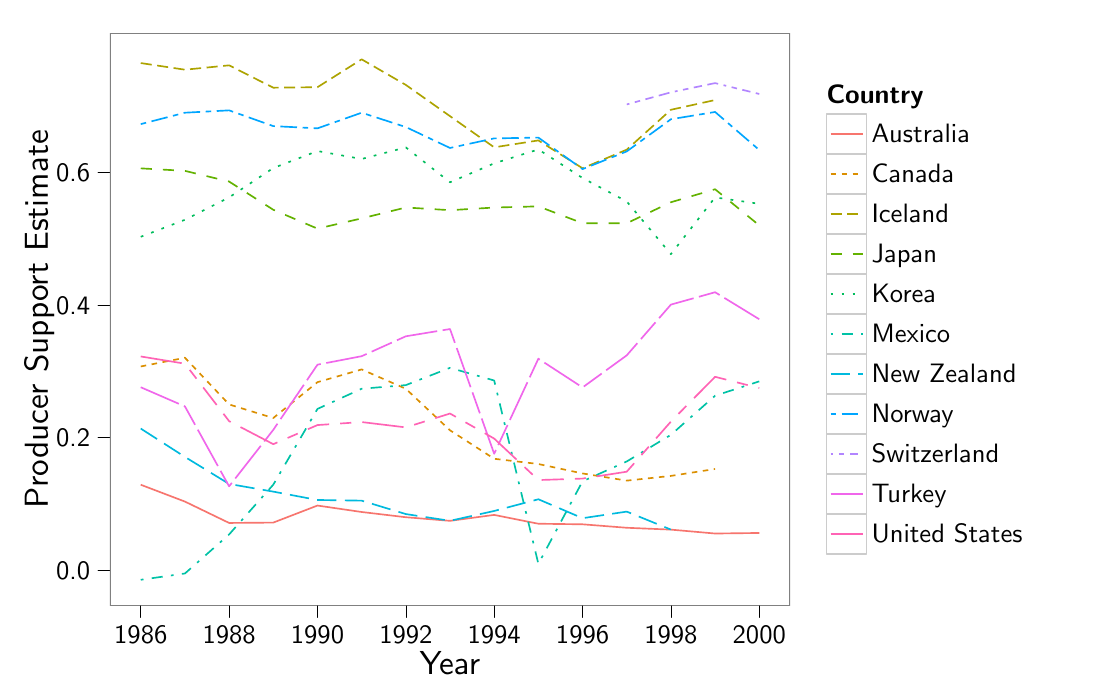 % Created by tikzDevice version 0.6.2 on 2012-04-27 20:26:28
% !TEX encoding = UTF-8 Unicode
\documentclass[10pt]{article}
\usepackage{tikz}
\renewcommand{\familydefault}{\sfdefault}
\usepackage{sfmath}

\usepackage[active,tightpage,psfixbb]{preview}

\PreviewEnvironment{pgfpicture}

\setlength\PreviewBorder{0pt}
\begin{document}

\begin{tikzpicture}[x=1pt,y=1pt]
\definecolor[named]{drawColor}{rgb}{0.00,0.00,0.00}
\definecolor[named]{fillColor}{rgb}{1.00,1.00,1.00}
\fill[color=fillColor,fill opacity=0.00,] (0,0) rectangle (397.48,252.94);
\begin{scope}
\path[clip] (  0.00,  0.00) rectangle (397.48,252.94);
\end{scope}
\begin{scope}
\path[clip] (  0.00,  0.00) rectangle (397.48,252.94);
\end{scope}
\begin{scope}
\path[clip] (  0.00,  0.00) rectangle (397.48,252.94);
\end{scope}
\begin{scope}
\path[clip] (  0.00,  0.00) rectangle (397.48,252.94);
\end{scope}
\begin{scope}
\path[clip] (  0.00,  0.00) rectangle (397.48,252.94);
\end{scope}
\begin{scope}
\path[clip] (  0.00,  0.00) rectangle (397.48,252.94);
\end{scope}
\begin{scope}
\path[clip] (  0.00,  0.00) rectangle (397.48,252.94);
\end{scope}
\begin{scope}
\path[clip] (  0.00,  0.00) rectangle (397.48,252.94);
\end{scope}
\begin{scope}
\path[clip] (  0.00,  0.00) rectangle (397.48,252.94);
\end{scope}
\begin{scope}
\path[clip] (  0.00,  0.00) rectangle (397.48,252.94);
\end{scope}
\begin{scope}
\path[clip] (  0.00,  0.00) rectangle (397.48,252.94);
\end{scope}
\begin{scope}
\path[clip] (  0.00,  0.00) rectangle (397.48,252.94);
\end{scope}
\begin{scope}
\path[clip] ( 39.69, 34.03) rectangle (285.53,240.90);
\end{scope}
\begin{scope}
\path[clip] (  0.00,  0.00) rectangle (397.48,252.94);
\end{scope}
\begin{scope}
\path[clip] (  0.00,  0.00) rectangle (397.48,252.94);
\end{scope}
\begin{scope}
\path[clip] (  0.00,  0.00) rectangle (397.48,252.94);
\end{scope}
\begin{scope}
\path[clip] (  0.00,  0.00) rectangle (397.48,252.94);
\end{scope}
\begin{scope}
\path[clip] (  0.00,  0.00) rectangle (397.48,252.94);
\end{scope}
\begin{scope}
\path[clip] (  0.00,  0.00) rectangle (397.48,252.94);
\end{scope}
\begin{scope}
\path[clip] (  0.00,  0.00) rectangle (397.48,252.94);
\end{scope}
\begin{scope}
\path[clip] (  0.00,  0.00) rectangle (397.48,252.94);
\end{scope}
\begin{scope}
\path[clip] (  0.00,  0.00) rectangle (397.48,252.94);
\end{scope}
\begin{scope}
\path[clip] (  0.00,  0.00) rectangle (397.48,252.94);
\end{scope}
\begin{scope}
\path[clip] (  0.00,  0.00) rectangle (397.48,252.94);
\end{scope}
\begin{scope}
\path[clip] (  0.00,  0.00) rectangle (397.48,252.94);

\draw[fill opacity=0.00,draw opacity=0.00,] (  0.00,  0.00) rectangle (397.48,252.94);
\end{scope}
\begin{scope}
\path[clip] (  0.00,  0.00) rectangle (397.48,252.94);
\end{scope}
\begin{scope}
\path[clip] (  0.00,  0.00) rectangle (397.48,252.94);
\definecolor[named]{drawColor}{rgb}{0.00,0.00,0.00}

\node[color=drawColor,anchor=base east,inner sep=0pt, outer sep=0pt, scale=  0.96] at ( 32.57, 43.59) {0.0};

\node[color=drawColor,anchor=base east,inner sep=0pt, outer sep=0pt, scale=  0.96] at ( 32.57, 91.48) {0.2};

\node[color=drawColor,anchor=base east,inner sep=0pt, outer sep=0pt, scale=  0.96] at ( 32.57,139.36) {0.4};

\node[color=drawColor,anchor=base east,inner sep=0pt, outer sep=0pt, scale=  0.96] at ( 32.57,187.25) {0.6};
\end{scope}
\begin{scope}
\path[clip] (  0.00,  0.00) rectangle (397.48,252.94);
\definecolor[named]{drawColor}{rgb}{0.00,0.00,0.00}

\draw[color=drawColor,line width= 0.2pt,line cap=round,line join=round,fill opacity=0.00,] ( 35.42, 46.90) -- ( 39.69, 46.90);

\draw[color=drawColor,line width= 0.2pt,line cap=round,line join=round,fill opacity=0.00,] ( 35.42, 94.79) -- ( 39.69, 94.79);

\draw[color=drawColor,line width= 0.2pt,line cap=round,line join=round,fill opacity=0.00,] ( 35.42,142.67) -- ( 39.69,142.67);

\draw[color=drawColor,line width= 0.2pt,line cap=round,line join=round,fill opacity=0.00,] ( 35.42,190.56) -- ( 39.69,190.56);
\end{scope}
\begin{scope}
\path[clip] (  0.00,  0.00) rectangle (397.48,252.94);
\end{scope}
\begin{scope}
\path[clip] (  0.00,  0.00) rectangle (397.48,252.94);
\end{scope}
\begin{scope}
\path[clip] (  0.00,  0.00) rectangle (397.48,252.94);
\end{scope}
\begin{scope}
\path[clip] (  0.00,  0.00) rectangle (397.48,252.94);
\end{scope}
\begin{scope}
\path[clip] (  0.00,  0.00) rectangle (397.48,252.94);
\end{scope}
\begin{scope}
\path[clip] ( 39.69, 34.03) rectangle (285.53,240.90);
\definecolor[named]{fillColor}{rgb}{1.00,1.00,1.00}

\draw[fill=fillColor,draw opacity=0.00,] ( 39.69, 34.03) rectangle (285.53,240.90);
\definecolor[named]{drawColor}{rgb}{0.97,0.46,0.43}

\draw[color=drawColor,line width= 0.6pt,line join=round,fill opacity=0.00,] ( 50.86, 77.78) --
	( 66.83, 71.69) --
	( 82.79, 63.97) --
	( 98.75, 64.10) --
	(114.72, 70.26) --
	(130.68, 67.93) --
	(146.65, 66.04) --
	(162.61, 64.73) --
	(178.57, 66.88) --
	(194.54, 63.69) --
	(210.50, 63.48) --
	(226.47, 62.23) --
	(242.43, 61.56) --
	(258.40, 60.15) --
	(274.36, 60.35);
\definecolor[named]{drawColor}{rgb}{0.86,0.56,0.00}

\draw[color=drawColor,line width= 0.6pt,dash pattern=on 2pt off 2pt ,line join=round,fill opacity=0.00,] ( 50.86,120.51) --
	( 66.83,123.67) --
	( 82.79,106.79) --
	( 98.75,101.89) --
	(114.72,114.84) --
	(130.68,119.45) --
	(146.65,112.45) --
	(162.61, 97.45) --
	(178.57, 87.16) --
	(194.54, 85.27) --
	(210.50, 81.86) --
	(226.47, 79.26) --
	(242.43, 80.97) --
	(258.40, 83.47);
\definecolor[named]{drawColor}{rgb}{0.68,0.64,0.00}

\draw[color=drawColor,line width= 0.6pt,dash pattern=on 4pt off 2pt ,line join=round,fill opacity=0.00,] ( 50.86,230.15) --
	( 66.83,227.75) --
	( 82.79,229.33) --
	( 98.75,221.25) --
	(114.72,221.43) --
	(130.68,231.50) --
	(146.65,222.25) --
	(162.61,210.96) --
	(178.57,199.70) --
	(194.54,202.20) --
	(210.50,192.13) --
	(226.47,198.86) --
	(242.43,213.27) --
	(258.40,216.79);
\definecolor[named]{drawColor}{rgb}{0.39,0.70,0.00}

\draw[color=drawColor,line width= 0.6pt,dash pattern=on 4pt off 4pt ,line join=round,fill opacity=0.00,] ( 50.86,192.10) --
	( 66.83,191.20) --
	( 82.79,187.33) --
	( 98.75,177.14) --
	(114.72,170.32) --
	(130.68,174.02) --
	(146.65,177.96) --
	(162.61,176.99) --
	(178.57,177.94) --
	(194.54,178.37) --
	(210.50,172.28) --
	(226.47,172.26) --
	(242.43,179.86) --
	(258.40,184.55) --
	(274.36,171.49);
\definecolor[named]{drawColor}{rgb}{0.00,0.74,0.36}

\draw[color=drawColor,line width= 0.6pt,dash pattern=on 1pt off 3pt ,line join=round,fill opacity=0.00,] ( 50.86,167.37) --
	( 66.83,173.52) --
	( 82.79,181.61) --
	( 98.75,192.21) --
	(114.72,198.36) --
	(130.68,195.49) --
	(146.65,199.67) --
	(162.61,187.07) --
	(178.57,193.91) --
	(194.54,198.94) --
	(210.50,188.62) --
	(226.47,180.14) --
	(242.43,161.09) --
	(258.40,181.61) --
	(274.36,179.29);
\definecolor[named]{drawColor}{rgb}{0.00,0.76,0.65}

\draw[color=drawColor,line width= 0.6pt,dash pattern=on 1pt off 3pt on 4pt off 3pt ,line join=round,fill opacity=0.00,] ( 50.86, 43.44) --
	( 66.83, 45.71) --
	( 82.79, 59.82) --
	( 98.75, 77.81) --
	(114.72,105.18) --
	(130.68,112.47) --
	(146.65,113.78) --
	(162.61,120.02) --
	(178.57,115.44) --
	(194.54, 49.19) --
	(210.50, 79.02) --
	(226.47, 86.19) --
	(242.43, 95.81) --
	(258.40,109.95) --
	(274.36,115.13);
\definecolor[named]{drawColor}{rgb}{0.00,0.73,0.87}

\draw[color=drawColor,line width= 0.6pt,dash pattern=on 7pt off 3pt ,line join=round,fill opacity=0.00,] ( 50.86, 98.07) --
	( 66.83, 87.83) --
	( 82.79, 78.06) --
	( 98.75, 75.29) --
	(114.72, 72.27) --
	(130.68, 72.03) --
	(146.65, 67.18) --
	(162.61, 64.75) --
	(178.57, 68.30) --
	(194.54, 72.53) --
	(210.50, 65.69) --
	(226.47, 68.07) --
	(242.43, 61.57);
\definecolor[named]{drawColor}{rgb}{0.00,0.65,1.00}

\draw[color=drawColor,line width= 0.6pt,dash pattern=on 2pt off 2pt on 6pt off 2pt ,line join=round,fill opacity=0.00,] ( 50.86,208.09) --
	( 66.83,212.21) --
	( 82.79,213.06) --
	( 98.75,207.37) --
	(114.72,206.56) --
	(130.68,212.21) --
	(146.65,207.03) --
	(162.61,199.47) --
	(178.57,202.93) --
	(194.54,203.22) --
	(210.50,191.83) --
	(226.47,198.23) --
	(242.43,209.85) --
	(258.40,212.48) --
	(274.36,198.73);
\definecolor[named]{drawColor}{rgb}{0.70,0.52,1.00}

\draw[color=drawColor,line width= 0.6pt,dash pattern=on 1pt off 2pt on 2pt off 2pt on 3pt off 2pt on 4pt off 2pt ,line join=round,fill opacity=0.00,] (226.47,215.20) --
	(242.43,219.58) --
	(258.40,222.91) --
	(274.36,218.98);
\definecolor[named]{drawColor}{rgb}{0.94,0.40,0.92}

\draw[color=drawColor,line width= 0.6pt,dash pattern=on 15pt off 2pt on 8pt off 2pt ,line join=round,fill opacity=0.00,] ( 50.86,113.01) --
	( 66.83,106.07) --
	( 82.79, 77.20) --
	( 98.75, 97.61) --
	(114.72,121.16) --
	(130.68,124.23) --
	(146.65,131.42) --
	(162.61,134.04) --
	(178.57, 88.97) --
	(194.54,123.32) --
	(210.50,112.93) --
	(226.47,124.53) --
	(242.43,142.87) --
	(258.40,147.34) --
	(274.36,137.58);
\definecolor[named]{drawColor}{rgb}{1.00,0.39,0.71}

\draw[color=drawColor,line width= 0.6pt,dash pattern=on 15pt off 4pt on 4pt off 4pt on 8pt off 4pt on 4pt off 4pt ,line join=round,fill opacity=0.00,] ( 50.86,124.13) --
	( 66.83,121.52) --
	( 82.79,100.76) --
	( 98.75, 92.44) --
	(114.72, 99.34) --
	(130.68,100.43) --
	(146.65, 98.50) --
	(162.61,103.51) --
	(178.57, 94.46) --
	(194.54, 79.47) --
	(210.50, 80.00) --
	(226.47, 82.49) --
	(242.43,100.60) --
	(258.40,116.78) --
	(274.36,112.71);
\definecolor[named]{drawColor}{rgb}{0.50,0.50,0.50}

\draw[color=drawColor,line width= 0.6pt,line cap=round,line join=round,fill opacity=0.00,] ( 39.69, 34.03) rectangle (285.53,240.90);
\end{scope}
\begin{scope}
\path[clip] (  0.00,  0.00) rectangle (397.48,252.94);
\end{scope}
\begin{scope}
\path[clip] (  0.00,  0.00) rectangle (397.48,252.94);
\definecolor[named]{drawColor}{rgb}{0.00,0.00,0.00}

\node[color=drawColor,anchor=base,inner sep=0pt, outer sep=0pt, scale=  0.96] at ( 50.86, 20.31) {1986};

\node[color=drawColor,anchor=base,inner sep=0pt, outer sep=0pt, scale=  0.96] at ( 82.79, 20.31) {1988};

\node[color=drawColor,anchor=base,inner sep=0pt, outer sep=0pt, scale=  0.96] at (114.72, 20.31) {1990};

\node[color=drawColor,anchor=base,inner sep=0pt, outer sep=0pt, scale=  0.96] at (146.65, 20.31) {1992};

\node[color=drawColor,anchor=base,inner sep=0pt, outer sep=0pt, scale=  0.96] at (178.57, 20.31) {1994};

\node[color=drawColor,anchor=base,inner sep=0pt, outer sep=0pt, scale=  0.96] at (210.50, 20.31) {1996};

\node[color=drawColor,anchor=base,inner sep=0pt, outer sep=0pt, scale=  0.96] at (242.43, 20.31) {1998};

\node[color=drawColor,anchor=base,inner sep=0pt, outer sep=0pt, scale=  0.96] at (274.36, 20.31) {2000};
\end{scope}
\begin{scope}
\path[clip] (  0.00,  0.00) rectangle (397.48,252.94);
\definecolor[named]{drawColor}{rgb}{0.00,0.00,0.00}

\draw[color=drawColor,line width= 0.2pt,line cap=round,line join=round,fill opacity=0.00,] ( 50.86, 29.77) -- ( 50.86, 34.03);

\draw[color=drawColor,line width= 0.2pt,line cap=round,line join=round,fill opacity=0.00,] ( 82.79, 29.77) -- ( 82.79, 34.03);

\draw[color=drawColor,line width= 0.2pt,line cap=round,line join=round,fill opacity=0.00,] (114.72, 29.77) -- (114.72, 34.03);

\draw[color=drawColor,line width= 0.2pt,line cap=round,line join=round,fill opacity=0.00,] (146.65, 29.77) -- (146.65, 34.03);

\draw[color=drawColor,line width= 0.2pt,line cap=round,line join=round,fill opacity=0.00,] (178.57, 29.77) -- (178.57, 34.03);

\draw[color=drawColor,line width= 0.2pt,line cap=round,line join=round,fill opacity=0.00,] (210.50, 29.77) -- (210.50, 34.03);

\draw[color=drawColor,line width= 0.2pt,line cap=round,line join=round,fill opacity=0.00,] (242.43, 29.77) -- (242.43, 34.03);

\draw[color=drawColor,line width= 0.2pt,line cap=round,line join=round,fill opacity=0.00,] (274.36, 29.77) -- (274.36, 34.03);
\end{scope}
\begin{scope}
\path[clip] (  0.00,  0.00) rectangle (397.48,252.94);
\end{scope}
\begin{scope}
\path[clip] (  0.00,  0.00) rectangle (397.48,252.94);
\end{scope}
\begin{scope}
\path[clip] (  0.00,  0.00) rectangle (397.48,252.94);
\end{scope}
\begin{scope}
\path[clip] (  0.00,  0.00) rectangle (397.48,252.94);
\end{scope}
\begin{scope}
\path[clip] (  0.00,  0.00) rectangle (397.48,252.94);
\end{scope}
\begin{scope}
\path[clip] (  0.00,  0.00) rectangle (397.48,252.94);
\definecolor[named]{drawColor}{rgb}{0.00,0.00,0.00}

\node[color=drawColor,anchor=base,inner sep=0pt, outer sep=0pt, scale=  1.20] at (162.61,  9.03) {Year};
\end{scope}
\begin{scope}
\path[clip] (  0.00,  0.00) rectangle (397.48,252.94);
\end{scope}
\begin{scope}
\path[clip] (  0.00,  0.00) rectangle (397.48,252.94);
\definecolor[named]{drawColor}{rgb}{0.00,0.00,0.00}

\node[rotate= 90.00,color=drawColor,anchor=base,inner sep=0pt, outer sep=0pt, scale=  1.20] at ( 17.30,137.47) {Producer Support Estimate};
\end{scope}
\begin{scope}
\path[clip] (  0.00,  0.00) rectangle (397.48,252.94);
\end{scope}
\begin{scope}
\path[clip] (  0.00,  0.00) rectangle (397.48,252.94);
\end{scope}
\begin{scope}
\path[clip] (  0.00,  0.00) rectangle (397.48,252.94);
\end{scope}
\begin{scope}
\path[clip] (  0.00,  0.00) rectangle (397.48,252.94);
\end{scope}
\begin{scope}
\path[clip] (  0.00,  0.00) rectangle (397.48,252.94);
\end{scope}
\begin{scope}
\path[clip] (  0.00,  0.00) rectangle (397.48,252.94);
\end{scope}
\begin{scope}
\path[clip] (  0.00,  0.00) rectangle (397.48,252.94);
\end{scope}
\begin{scope}
\path[clip] (  0.00,  0.00) rectangle (397.48,252.94);
\end{scope}
\begin{scope}
\path[clip] (  0.00,  0.00) rectangle (397.48,252.94);
\end{scope}
\begin{scope}
\path[clip] (  0.00,  0.00) rectangle (397.48,252.94);
\end{scope}
\begin{scope}
\path[clip] (  0.00,  0.00) rectangle (397.48,252.94);
\end{scope}
\begin{scope}
\path[clip] (  0.00,  0.00) rectangle (397.48,252.94);
\end{scope}
\begin{scope}
\path[clip] (  0.00,  0.00) rectangle (397.48,252.94);
\end{scope}
\begin{scope}
\path[clip] (  0.00,  0.00) rectangle (397.48,252.94);
\end{scope}
\begin{scope}
\path[clip] (  0.00,  0.00) rectangle (397.48,252.94);
\end{scope}
\begin{scope}
\path[clip] (  0.00,  0.00) rectangle (397.48,252.94);
\end{scope}
\begin{scope}
\path[clip] (  0.00,  0.00) rectangle (397.48,252.94);
\end{scope}
\begin{scope}
\path[clip] (  0.00,  0.00) rectangle (397.48,252.94);
\end{scope}
\begin{scope}
\path[clip] (  0.00,  0.00) rectangle (397.48,252.94);
\end{scope}
\begin{scope}
\path[clip] (  0.00,  0.00) rectangle (397.48,252.94);
\end{scope}
\begin{scope}
\path[clip] (  0.00,  0.00) rectangle (397.48,252.94);
\end{scope}
\begin{scope}
\path[clip] (  0.00,  0.00) rectangle (397.48,252.94);
\end{scope}
\begin{scope}
\path[clip] (  0.00,  0.00) rectangle (397.48,252.94);
\end{scope}
\begin{scope}
\path[clip] (  0.00,  0.00) rectangle (397.48,252.94);
\end{scope}
\begin{scope}
\path[clip] (  0.00,  0.00) rectangle (397.48,252.94);
\end{scope}
\begin{scope}
\path[clip] (  0.00,  0.00) rectangle (397.48,252.94);
\end{scope}
\begin{scope}
\path[clip] (  0.00,  0.00) rectangle (397.48,252.94);
\end{scope}
\begin{scope}
\path[clip] (  0.00,  0.00) rectangle (397.48,252.94);
\end{scope}
\begin{scope}
\path[clip] (  0.00,  0.00) rectangle (397.48,252.94);
\end{scope}
\begin{scope}
\path[clip] (  0.00,  0.00) rectangle (397.48,252.94);
\end{scope}
\begin{scope}
\path[clip] (  0.00,  0.00) rectangle (397.48,252.94);
\end{scope}
\begin{scope}
\path[clip] (  0.00,  0.00) rectangle (397.48,252.94);
\end{scope}
\begin{scope}
\path[clip] (  0.00,  0.00) rectangle (397.48,252.94);
\end{scope}
\begin{scope}
\path[clip] (  0.00,  0.00) rectangle (397.48,252.94);
\end{scope}
\begin{scope}
\path[clip] (  0.00,  0.00) rectangle (397.48,252.94);
\end{scope}
\begin{scope}
\path[clip] (  0.00,  0.00) rectangle (397.48,252.94);
\end{scope}
\begin{scope}
\path[clip] (  0.00,  0.00) rectangle (397.48,252.94);
\end{scope}
\begin{scope}
\path[clip] (  0.00,  0.00) rectangle (397.48,252.94);

\draw[fill opacity=0.00,draw opacity=0.00,] (294.40, 48.58) rectangle (376.57,226.35);
\end{scope}
\begin{scope}
\path[clip] (  0.00,  0.00) rectangle (397.48,252.94);
\definecolor[named]{drawColor}{rgb}{0.00,0.00,0.00}

\node[color=drawColor,anchor=base west,inner sep=0pt, outer sep=0pt, scale=  0.96] at (298.67,215.46) {\bfseries Country};
\end{scope}
\begin{scope}
\path[clip] (  0.00,  0.00) rectangle (397.48,252.94);
\definecolor[named]{drawColor}{rgb}{0.80,0.80,0.80}

\draw[color=drawColor,line width= 0.6pt,line cap=round,line join=round,fill opacity=0.00,] (298.67,197.39) rectangle (313.12,211.84);
\end{scope}
\begin{scope}
\path[clip] (  0.00,  0.00) rectangle (397.48,252.94);
\definecolor[named]{drawColor}{rgb}{0.97,0.46,0.43}

\draw[color=drawColor,line width= 0.6pt,line join=round,fill opacity=0.00,] (300.12,204.62) -- (311.68,204.62);
\end{scope}
\begin{scope}
\path[clip] (  0.00,  0.00) rectangle (397.48,252.94);
\definecolor[named]{drawColor}{rgb}{0.80,0.80,0.80}

\draw[color=drawColor,line width= 0.6pt,line cap=round,line join=round,fill opacity=0.00,] (298.67,182.94) rectangle (313.12,197.39);
\end{scope}
\begin{scope}
\path[clip] (  0.00,  0.00) rectangle (397.48,252.94);
\definecolor[named]{drawColor}{rgb}{0.86,0.56,0.00}

\draw[color=drawColor,line width= 0.6pt,dash pattern=on 2pt off 2pt ,line join=round,fill opacity=0.00,] (300.12,190.16) -- (311.68,190.16);
\end{scope}
\begin{scope}
\path[clip] (  0.00,  0.00) rectangle (397.48,252.94);
\definecolor[named]{drawColor}{rgb}{0.80,0.80,0.80}

\draw[color=drawColor,line width= 0.6pt,line cap=round,line join=round,fill opacity=0.00,] (298.67,168.48) rectangle (313.12,182.94);
\end{scope}
\begin{scope}
\path[clip] (  0.00,  0.00) rectangle (397.48,252.94);
\definecolor[named]{drawColor}{rgb}{0.68,0.64,0.00}

\draw[color=drawColor,line width= 0.6pt,dash pattern=on 4pt off 2pt ,line join=round,fill opacity=0.00,] (300.12,175.71) -- (311.68,175.71);
\end{scope}
\begin{scope}
\path[clip] (  0.00,  0.00) rectangle (397.48,252.94);
\definecolor[named]{drawColor}{rgb}{0.80,0.80,0.80}

\draw[color=drawColor,line width= 0.6pt,line cap=round,line join=round,fill opacity=0.00,] (298.67,154.03) rectangle (313.12,168.48);
\end{scope}
\begin{scope}
\path[clip] (  0.00,  0.00) rectangle (397.48,252.94);
\definecolor[named]{drawColor}{rgb}{0.39,0.70,0.00}

\draw[color=drawColor,line width= 0.6pt,dash pattern=on 4pt off 4pt ,line join=round,fill opacity=0.00,] (300.12,161.26) -- (311.68,161.26);
\end{scope}
\begin{scope}
\path[clip] (  0.00,  0.00) rectangle (397.48,252.94);
\definecolor[named]{drawColor}{rgb}{0.80,0.80,0.80}

\draw[color=drawColor,line width= 0.6pt,line cap=round,line join=round,fill opacity=0.00,] (298.67,139.57) rectangle (313.12,154.03);
\end{scope}
\begin{scope}
\path[clip] (  0.00,  0.00) rectangle (397.48,252.94);
\definecolor[named]{drawColor}{rgb}{0.00,0.74,0.36}

\draw[color=drawColor,line width= 0.6pt,dash pattern=on 1pt off 3pt ,line join=round,fill opacity=0.00,] (300.12,146.80) -- (311.68,146.80);
\end{scope}
\begin{scope}
\path[clip] (  0.00,  0.00) rectangle (397.48,252.94);
\definecolor[named]{drawColor}{rgb}{0.80,0.80,0.80}

\draw[color=drawColor,line width= 0.6pt,line cap=round,line join=round,fill opacity=0.00,] (298.67,125.12) rectangle (313.12,139.57);
\end{scope}
\begin{scope}
\path[clip] (  0.00,  0.00) rectangle (397.48,252.94);
\definecolor[named]{drawColor}{rgb}{0.00,0.76,0.65}

\draw[color=drawColor,line width= 0.6pt,dash pattern=on 1pt off 3pt on 4pt off 3pt ,line join=round,fill opacity=0.00,] (300.12,132.35) -- (311.68,132.35);
\end{scope}
\begin{scope}
\path[clip] (  0.00,  0.00) rectangle (397.48,252.94);
\definecolor[named]{drawColor}{rgb}{0.80,0.80,0.80}

\draw[color=drawColor,line width= 0.6pt,line cap=round,line join=round,fill opacity=0.00,] (298.67,110.67) rectangle (313.12,125.12);
\end{scope}
\begin{scope}
\path[clip] (  0.00,  0.00) rectangle (397.48,252.94);
\definecolor[named]{drawColor}{rgb}{0.00,0.73,0.87}

\draw[color=drawColor,line width= 0.6pt,dash pattern=on 7pt off 3pt ,line join=round,fill opacity=0.00,] (300.12,117.89) -- (311.68,117.89);
\end{scope}
\begin{scope}
\path[clip] (  0.00,  0.00) rectangle (397.48,252.94);
\definecolor[named]{drawColor}{rgb}{0.80,0.80,0.80}

\draw[color=drawColor,line width= 0.6pt,line cap=round,line join=round,fill opacity=0.00,] (298.67, 96.21) rectangle (313.12,110.67);
\end{scope}
\begin{scope}
\path[clip] (  0.00,  0.00) rectangle (397.48,252.94);
\definecolor[named]{drawColor}{rgb}{0.00,0.65,1.00}

\draw[color=drawColor,line width= 0.6pt,dash pattern=on 2pt off 2pt on 6pt off 2pt ,line join=round,fill opacity=0.00,] (300.12,103.44) -- (311.68,103.44);
\end{scope}
\begin{scope}
\path[clip] (  0.00,  0.00) rectangle (397.48,252.94);
\definecolor[named]{drawColor}{rgb}{0.80,0.80,0.80}

\draw[color=drawColor,line width= 0.6pt,line cap=round,line join=round,fill opacity=0.00,] (298.67, 81.76) rectangle (313.12, 96.21);
\end{scope}
\begin{scope}
\path[clip] (  0.00,  0.00) rectangle (397.48,252.94);
\definecolor[named]{drawColor}{rgb}{0.70,0.52,1.00}

\draw[color=drawColor,line width= 0.6pt,dash pattern=on 1pt off 2pt on 2pt off 2pt on 3pt off 2pt on 4pt off 2pt ,line join=round,fill opacity=0.00,] (300.12, 88.99) -- (311.68, 88.99);
\end{scope}
\begin{scope}
\path[clip] (  0.00,  0.00) rectangle (397.48,252.94);
\definecolor[named]{drawColor}{rgb}{0.80,0.80,0.80}

\draw[color=drawColor,line width= 0.6pt,line cap=round,line join=round,fill opacity=0.00,] (298.67, 67.30) rectangle (313.12, 81.76);
\end{scope}
\begin{scope}
\path[clip] (  0.00,  0.00) rectangle (397.48,252.94);
\definecolor[named]{drawColor}{rgb}{0.94,0.40,0.92}

\draw[color=drawColor,line width= 0.6pt,dash pattern=on 15pt off 2pt on 8pt off 2pt ,line join=round,fill opacity=0.00,] (300.12, 74.53) -- (311.68, 74.53);
\end{scope}
\begin{scope}
\path[clip] (  0.00,  0.00) rectangle (397.48,252.94);
\definecolor[named]{drawColor}{rgb}{0.80,0.80,0.80}

\draw[color=drawColor,line width= 0.6pt,line cap=round,line join=round,fill opacity=0.00,] (298.67, 52.85) rectangle (313.12, 67.30);
\end{scope}
\begin{scope}
\path[clip] (  0.00,  0.00) rectangle (397.48,252.94);
\definecolor[named]{drawColor}{rgb}{1.00,0.39,0.71}

\draw[color=drawColor,line width= 0.6pt,dash pattern=on 15pt off 4pt on 4pt off 4pt on 8pt off 4pt on 4pt off 4pt ,line join=round,fill opacity=0.00,] (300.12, 60.08) -- (311.68, 60.08);
\end{scope}
\begin{scope}
\path[clip] (  0.00,  0.00) rectangle (397.48,252.94);
\definecolor[named]{drawColor}{rgb}{0.00,0.00,0.00}

\node[color=drawColor,anchor=base west,inner sep=0pt, outer sep=0pt, scale=  0.96] at (314.93,201.31) {Australia};
\end{scope}
\begin{scope}
\path[clip] (  0.00,  0.00) rectangle (397.48,252.94);
\definecolor[named]{drawColor}{rgb}{0.00,0.00,0.00}

\node[color=drawColor,anchor=base west,inner sep=0pt, outer sep=0pt, scale=  0.96] at (314.93,186.86) {Canada};
\end{scope}
\begin{scope}
\path[clip] (  0.00,  0.00) rectangle (397.48,252.94);
\definecolor[named]{drawColor}{rgb}{0.00,0.00,0.00}

\node[color=drawColor,anchor=base west,inner sep=0pt, outer sep=0pt, scale=  0.96] at (314.93,172.40) {Iceland};
\end{scope}
\begin{scope}
\path[clip] (  0.00,  0.00) rectangle (397.48,252.94);
\definecolor[named]{drawColor}{rgb}{0.00,0.00,0.00}

\node[color=drawColor,anchor=base west,inner sep=0pt, outer sep=0pt, scale=  0.96] at (314.93,157.95) {Japan};
\end{scope}
\begin{scope}
\path[clip] (  0.00,  0.00) rectangle (397.48,252.94);
\definecolor[named]{drawColor}{rgb}{0.00,0.00,0.00}

\node[color=drawColor,anchor=base west,inner sep=0pt, outer sep=0pt, scale=  0.96] at (314.93,143.50) {Korea};
\end{scope}
\begin{scope}
\path[clip] (  0.00,  0.00) rectangle (397.48,252.94);
\definecolor[named]{drawColor}{rgb}{0.00,0.00,0.00}

\node[color=drawColor,anchor=base west,inner sep=0pt, outer sep=0pt, scale=  0.96] at (314.93,129.04) {Mexico};
\end{scope}
\begin{scope}
\path[clip] (  0.00,  0.00) rectangle (397.48,252.94);
\definecolor[named]{drawColor}{rgb}{0.00,0.00,0.00}

\node[color=drawColor,anchor=base west,inner sep=0pt, outer sep=0pt, scale=  0.96] at (314.93,114.59) {New Zealand};
\end{scope}
\begin{scope}
\path[clip] (  0.00,  0.00) rectangle (397.48,252.94);
\definecolor[named]{drawColor}{rgb}{0.00,0.00,0.00}

\node[color=drawColor,anchor=base west,inner sep=0pt, outer sep=0pt, scale=  0.96] at (314.93,100.13) {Norway};
\end{scope}
\begin{scope}
\path[clip] (  0.00,  0.00) rectangle (397.48,252.94);
\definecolor[named]{drawColor}{rgb}{0.00,0.00,0.00}

\node[color=drawColor,anchor=base west,inner sep=0pt, outer sep=0pt, scale=  0.96] at (314.93, 85.68) {Switzerland};
\end{scope}
\begin{scope}
\path[clip] (  0.00,  0.00) rectangle (397.48,252.94);
\definecolor[named]{drawColor}{rgb}{0.00,0.00,0.00}

\node[color=drawColor,anchor=base west,inner sep=0pt, outer sep=0pt, scale=  0.96] at (314.93, 71.23) {Turkey};
\end{scope}
\begin{scope}
\path[clip] (  0.00,  0.00) rectangle (397.48,252.94);
\definecolor[named]{drawColor}{rgb}{0.00,0.00,0.00}

\node[color=drawColor,anchor=base west,inner sep=0pt, outer sep=0pt, scale=  0.96] at (314.93, 56.77) {United States};
\end{scope}
\begin{scope}
\path[clip] (  0.00,  0.00) rectangle (397.48,252.94);
\end{scope}
\begin{scope}
\path[clip] (  0.00,  0.00) rectangle (397.48,252.94);
\end{scope}
\begin{scope}
\path[clip] (  0.00,  0.00) rectangle (397.48,252.94);
\end{scope}
\end{tikzpicture}

\end{document}
